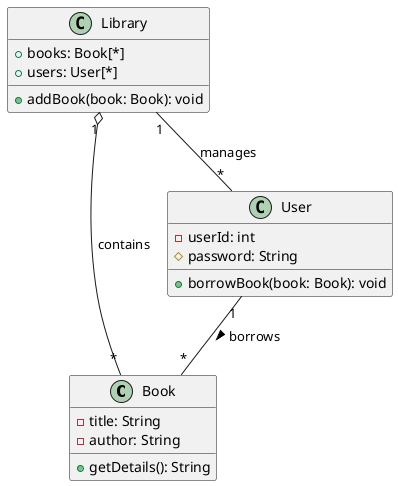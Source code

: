 /'
  **클래스 다이어그램 (Class Diagram)**
  클래스, 속성, 메서드 및 클래스 간의 관계를 보여줍니다.

  **주요 문법:**
  - `class`: 클래스 정의
  - `+`: public 속성/메서드
  - `-`: private 속성/메서드
  - `#`: protected 속성/메서드
  - -- (연관): 가장 기본적인 관계. 두 클래스가 서로 연결되어 있음 (예: User -- Book)
  - --|> (일반화): 'is-a' 관계. 상속을 나타내며, 자식 클래스가 부모 클래스의 모든 것을 상속(예: Cat --|> Animal)
  - o-- (집합): 'has-a' 관계. 전체-부분 관계지만, 부분이 전체로부터 독립적으로 존재할 수 있는 느슨한 관계(예: Department o-- Employee)
  - *-- (합성): 'has-a' 관계. 집합보다 강한 관계로, 전체가 사라지면 부분도 함께 소멸(예: Book *-- Page)
  - ..> (의존): 'uses-a' 관계. 한 클래스가 다른 클래스를 일시적으로 사용하는 약한 관계(예: Customer ..> PaymentGateway)
  - -- (다중성): 관계선 옆에 숫자를 표기해 연결되는 객체의 수 표사(예: Customer "1" -- "0..*" Order)
'/

@startuml "도서관 관리 시스템"
class Book {
  -title: String
  -author: String
  +getDetails(): String
}

class User {
  -userId: int
  #password: String
  +borrowBook(book: Book): void
}

class Library {
  +books: Book[*]
  +users: User[*]
  +addBook(book: Book): void
}

User "1" -- "*" Book : borrows >
Library "1" o-- "*" Book : contains
Library "1" -- "*" User : manages
@enduml